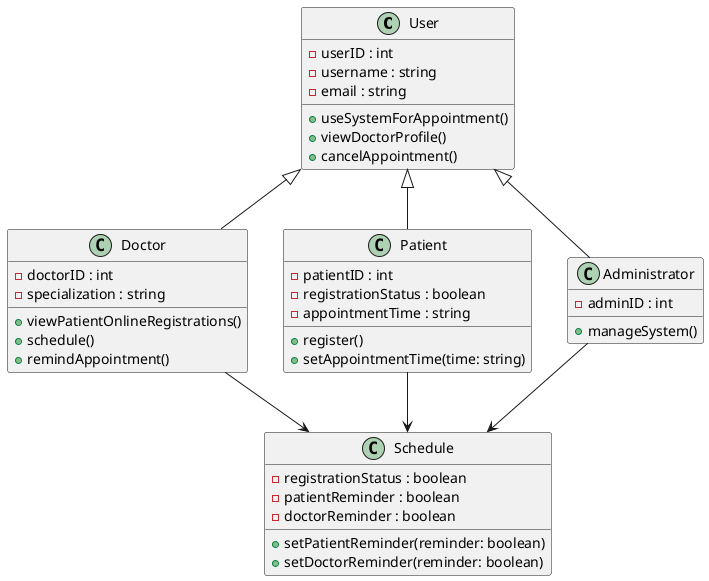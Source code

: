 @startuml

class "User" {
    - userID : int
    - username : string
    - email : string
    + useSystemForAppointment()
    + viewDoctorProfile()
    + cancelAppointment()
}

class "Doctor" {
    - doctorID : int
    - specialization : string
    + viewPatientOnlineRegistrations()
    + schedule()
    + remindAppointment()
}

class "Patient" {
    - patientID : int
    - registrationStatus : boolean
    - appointmentTime : string
    + register()
    + setAppointmentTime(time: string)
}

class "Administrator" {
    - adminID : int
    + manageSystem()
}

class "Schedule" {
    - registrationStatus : boolean
    - patientReminder : boolean
    - doctorReminder : boolean
    + setPatientReminder(reminder: boolean)
    + setDoctorReminder(reminder: boolean)
}

"User" <|-- "Doctor"
"User" <|-- "Patient"
"User" <|-- "Administrator"

"Doctor" --> "Schedule"
"Administrator" --> "Schedule"
"Patient" --> "Schedule"

@enduml

